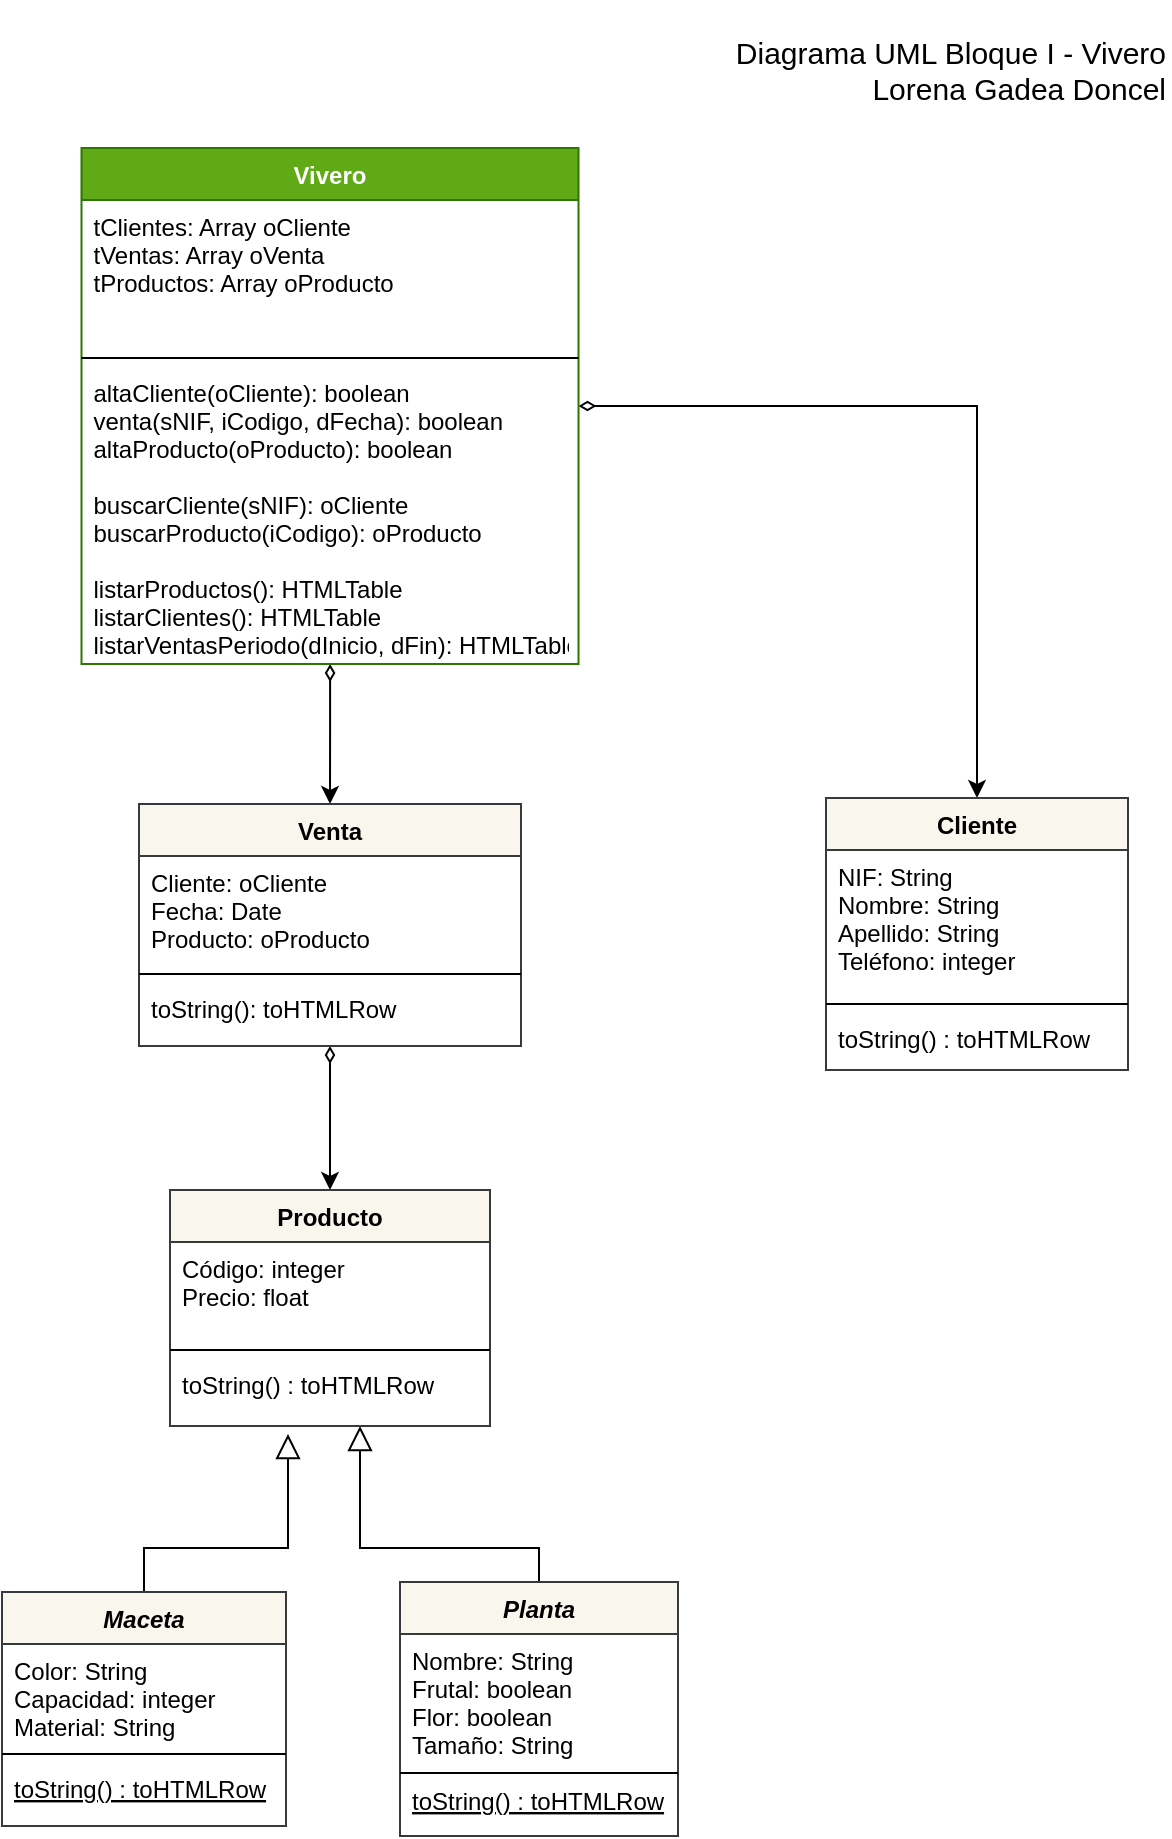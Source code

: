 <mxfile version="12.8.8" type="google"><diagram id="C5RBs43oDa-KdzZeNtuy" name="Page-1"><mxGraphModel dx="965" dy="457" grid="0" gridSize="10" guides="1" tooltips="1" connect="1" arrows="1" fold="1" page="1" pageScale="1" pageWidth="827" pageHeight="1169" background="none" math="0" shadow="0"><root><mxCell id="WIyWlLk6GJQsqaUBKTNV-0"/><mxCell id="WIyWlLk6GJQsqaUBKTNV-1" parent="WIyWlLk6GJQsqaUBKTNV-0"/><mxCell id="zkfFHV4jXpPFQw0GAbJ--12" value="" style="endArrow=block;endSize=10;endFill=0;shadow=0;strokeWidth=1;rounded=0;edgeStyle=elbowEdgeStyle;elbow=vertical;exitX=0.5;exitY=0;exitDx=0;exitDy=0;" parent="WIyWlLk6GJQsqaUBKTNV-1" source="zkfFHV4jXpPFQw0GAbJ--6" edge="1"><mxGeometry width="160" relative="1" as="geometry"><mxPoint x="167" y="560" as="sourcePoint"/><mxPoint x="344" y="749" as="targetPoint"/><Array as="points"><mxPoint x="247" y="806"/></Array></mxGeometry></mxCell><mxCell id="vfe4lOTsUlgTK9Lgla-3-11" style="endArrow=block;endSize=10;endFill=0;shadow=0;strokeWidth=1;rounded=0;edgeStyle=elbowEdgeStyle;elbow=vertical;exitX=0.5;exitY=0;exitDx=0;exitDy=0;" parent="WIyWlLk6GJQsqaUBKTNV-1" source="vfe4lOTsUlgTK9Lgla-3-6" edge="1"><mxGeometry relative="1" as="geometry"><mxPoint x="380" y="745" as="targetPoint"/><Array as="points"><mxPoint x="417" y="806"/></Array><mxPoint x="476" y="817" as="sourcePoint"/></mxGeometry></mxCell><mxCell id="vfe4lOTsUlgTK9Lgla-3-85" style="edgeStyle=elbowEdgeStyle;rounded=0;orthogonalLoop=1;jettySize=auto;elbow=vertical;html=1;entryX=0.5;entryY=0;entryDx=0;entryDy=0;startArrow=diamondThin;startFill=0;" parent="WIyWlLk6GJQsqaUBKTNV-1" source="vfe4lOTsUlgTK9Lgla-3-79" target="zkfFHV4jXpPFQw0GAbJ--0" edge="1"><mxGeometry relative="1" as="geometry"><mxPoint x="387" y="536" as="targetPoint"/><Array as="points"><mxPoint x="365" y="562"/></Array></mxGeometry></mxCell><mxCell id="zsPnLBw_7eC6PpQNSHLS-0" style="edgeStyle=orthogonalEdgeStyle;rounded=0;orthogonalLoop=1;jettySize=auto;html=1;entryX=0.5;entryY=0;entryDx=0;entryDy=0;startArrow=diamondThin;startFill=0;" parent="WIyWlLk6GJQsqaUBKTNV-1" source="vfe4lOTsUlgTK9Lgla-3-27" target="vfe4lOTsUlgTK9Lgla-3-21" edge="1"><mxGeometry relative="1" as="geometry"/></mxCell><mxCell id="zsPnLBw_7eC6PpQNSHLS-3" style="edgeStyle=orthogonalEdgeStyle;rounded=0;orthogonalLoop=1;jettySize=auto;html=1;entryX=0.5;entryY=0;entryDx=0;entryDy=0;startArrow=diamondThin;startFill=0;" parent="WIyWlLk6GJQsqaUBKTNV-1" source="vfe4lOTsUlgTK9Lgla-3-27" target="vfe4lOTsUlgTK9Lgla-3-79" edge="1"><mxGeometry relative="1" as="geometry"/></mxCell><mxCell id="vfe4lOTsUlgTK9Lgla-3-27" value="Vivero" style="swimlane;fontStyle=1;align=center;verticalAlign=top;childLayout=stackLayout;horizontal=1;startSize=26;horizontalStack=0;resizeParent=1;resizeLast=0;collapsible=1;marginBottom=0;rounded=0;shadow=0;strokeWidth=1;fillColor=#60a917;strokeColor=#2D7600;fontColor=#ffffff;gradientColor=none;swimlaneFillColor=none;" parent="WIyWlLk6GJQsqaUBKTNV-1" vertex="1"><mxGeometry x="240.75" y="106" width="248.5" height="258" as="geometry"><mxRectangle x="230" y="140" width="160" height="26" as="alternateBounds"/></mxGeometry></mxCell><mxCell id="vfe4lOTsUlgTK9Lgla-3-28" value="tClientes: Array oCliente&#10;tVentas: Array oVenta&#10;tProductos: Array oProducto&#10;&#10;" style="text;align=left;verticalAlign=top;spacingLeft=4;spacingRight=4;overflow=hidden;rotatable=0;points=[[0,0.5],[1,0.5]];portConstraint=eastwest;" parent="vfe4lOTsUlgTK9Lgla-3-27" vertex="1"><mxGeometry y="26" width="248.5" height="75" as="geometry"/></mxCell><mxCell id="vfe4lOTsUlgTK9Lgla-3-31" value="" style="line;html=1;strokeWidth=1;align=left;verticalAlign=middle;spacingTop=-1;spacingLeft=3;spacingRight=3;rotatable=0;labelPosition=right;points=[];portConstraint=eastwest;" parent="vfe4lOTsUlgTK9Lgla-3-27" vertex="1"><mxGeometry y="101" width="248.5" height="8" as="geometry"/></mxCell><mxCell id="vfe4lOTsUlgTK9Lgla-3-89" value="altaCliente(oCliente): boolean&#10;venta(sNIF, iCodigo, dFecha): boolean&#10;altaProducto(oProducto): boolean&#10;&#10;buscarCliente(sNIF): oCliente&#10;buscarProducto(iCodigo): oProducto&#10;&#10;listarProductos(): HTMLTable&#10;listarClientes(): HTMLTable&#10;listarVentasPeriodo(dInicio, dFin): HTMLTable&#10;&#10;&#10;" style="text;align=left;verticalAlign=top;spacingLeft=4;spacingRight=4;overflow=hidden;rotatable=0;points=[[0,0.5],[1,0.5]];portConstraint=eastwest;" parent="vfe4lOTsUlgTK9Lgla-3-27" vertex="1"><mxGeometry y="109" width="248.5" height="144" as="geometry"/></mxCell><mxCell id="vfe4lOTsUlgTK9Lgla-3-79" value="Venta" style="swimlane;fontStyle=1;align=center;verticalAlign=top;childLayout=stackLayout;horizontal=1;startSize=26;horizontalStack=0;resizeParent=1;resizeParentMax=0;resizeLast=0;collapsible=1;marginBottom=0;fillColor=#f9f7ed;strokeColor=#36393d;" parent="WIyWlLk6GJQsqaUBKTNV-1" vertex="1"><mxGeometry x="269.5" y="434" width="191" height="121" as="geometry"/></mxCell><mxCell id="vfe4lOTsUlgTK9Lgla-3-81" value="Cliente: oCliente&#10;Fecha: Date&#10;Producto: oProducto" style="text;align=left;verticalAlign=top;spacingLeft=4;spacingRight=4;overflow=hidden;rotatable=0;points=[[0,0.5],[1,0.5]];portConstraint=eastwest;rounded=0;shadow=0;html=0;" parent="vfe4lOTsUlgTK9Lgla-3-79" vertex="1"><mxGeometry y="26" width="191" height="55" as="geometry"/></mxCell><mxCell id="vfe4lOTsUlgTK9Lgla-3-83" value="" style="line;strokeWidth=1;fillColor=none;align=left;verticalAlign=middle;spacingTop=-1;spacingLeft=3;spacingRight=3;rotatable=0;labelPosition=right;points=[];portConstraint=eastwest;" parent="vfe4lOTsUlgTK9Lgla-3-79" vertex="1"><mxGeometry y="81" width="191" height="8" as="geometry"/></mxCell><mxCell id="vfe4lOTsUlgTK9Lgla-3-84" value="toString(): toHTMLRow" style="text;strokeColor=none;fillColor=none;align=left;verticalAlign=top;spacingLeft=4;spacingRight=4;overflow=hidden;rotatable=0;points=[[0,0.5],[1,0.5]];portConstraint=eastwest;" parent="vfe4lOTsUlgTK9Lgla-3-79" vertex="1"><mxGeometry y="89" width="191" height="32" as="geometry"/></mxCell><mxCell id="vfe4lOTsUlgTK9Lgla-3-21" value="Cliente" style="swimlane;fontStyle=1;align=center;verticalAlign=top;childLayout=stackLayout;horizontal=1;startSize=26;horizontalStack=0;resizeParent=1;resizeLast=0;collapsible=1;marginBottom=0;rounded=0;shadow=0;strokeWidth=1;fillColor=#f9f7ed;strokeColor=#36393d;" parent="WIyWlLk6GJQsqaUBKTNV-1" vertex="1"><mxGeometry x="613" y="431" width="151" height="136" as="geometry"><mxRectangle x="230" y="140" width="160" height="26" as="alternateBounds"/></mxGeometry></mxCell><mxCell id="vfe4lOTsUlgTK9Lgla-3-22" value="NIF: String&#10;Nombre: String&#10;Apellido: String&#10;Teléfono: integer" style="text;align=left;verticalAlign=top;spacingLeft=4;spacingRight=4;overflow=hidden;rotatable=0;points=[[0,0.5],[1,0.5]];portConstraint=eastwest;" parent="vfe4lOTsUlgTK9Lgla-3-21" vertex="1"><mxGeometry y="26" width="151" height="73" as="geometry"/></mxCell><mxCell id="vfe4lOTsUlgTK9Lgla-3-25" value="" style="line;html=1;strokeWidth=1;align=left;verticalAlign=middle;spacingTop=-1;spacingLeft=3;spacingRight=3;rotatable=0;labelPosition=right;points=[];portConstraint=eastwest;" parent="vfe4lOTsUlgTK9Lgla-3-21" vertex="1"><mxGeometry y="99" width="151" height="8" as="geometry"/></mxCell><mxCell id="vfe4lOTsUlgTK9Lgla-3-26" value="toString() : toHTMLRow" style="text;align=left;verticalAlign=top;spacingLeft=4;spacingRight=4;overflow=hidden;rotatable=0;points=[[0,0.5],[1,0.5]];portConstraint=eastwest;" parent="vfe4lOTsUlgTK9Lgla-3-21" vertex="1"><mxGeometry y="107" width="151" height="26" as="geometry"/></mxCell><mxCell id="zsPnLBw_7eC6PpQNSHLS-5" value="&lt;font style=&quot;font-size: 15px&quot;&gt;Diagrama UML Bloque I - Vivero&lt;br&gt;Lorena Gadea Doncel&lt;/font&gt;" style="text;html=1;strokeColor=none;fillColor=none;align=right;verticalAlign=middle;whiteSpace=wrap;rounded=0;" parent="WIyWlLk6GJQsqaUBKTNV-1" vertex="1"><mxGeometry x="539" y="32" width="246" height="69" as="geometry"/></mxCell><mxCell id="zkfFHV4jXpPFQw0GAbJ--0" value="Producto" style="swimlane;fontStyle=1;align=center;verticalAlign=top;childLayout=stackLayout;horizontal=1;startSize=26;horizontalStack=0;resizeParent=1;resizeLast=0;collapsible=1;marginBottom=0;rounded=0;shadow=0;strokeWidth=1;fillColor=#f9f7ed;strokeColor=#36393d;" parent="WIyWlLk6GJQsqaUBKTNV-1" vertex="1"><mxGeometry x="285" y="627" width="160" height="118" as="geometry"><mxRectangle x="230" y="140" width="160" height="26" as="alternateBounds"/></mxGeometry></mxCell><mxCell id="zkfFHV4jXpPFQw0GAbJ--1" value="Código: integer&#10;Precio: float&#10;" style="text;align=left;verticalAlign=top;spacingLeft=4;spacingRight=4;overflow=hidden;rotatable=0;points=[[0,0.5],[1,0.5]];portConstraint=eastwest;" parent="zkfFHV4jXpPFQw0GAbJ--0" vertex="1"><mxGeometry y="26" width="160" height="50" as="geometry"/></mxCell><mxCell id="zkfFHV4jXpPFQw0GAbJ--4" value="" style="line;html=1;strokeWidth=1;align=left;verticalAlign=middle;spacingTop=-1;spacingLeft=3;spacingRight=3;rotatable=0;labelPosition=right;points=[];portConstraint=eastwest;" parent="zkfFHV4jXpPFQw0GAbJ--0" vertex="1"><mxGeometry y="76" width="160" height="8" as="geometry"/></mxCell><mxCell id="zkfFHV4jXpPFQw0GAbJ--5" value="toString() : toHTMLRow" style="text;align=left;verticalAlign=top;spacingLeft=4;spacingRight=4;overflow=hidden;rotatable=0;points=[[0,0.5],[1,0.5]];portConstraint=eastwest;" parent="zkfFHV4jXpPFQw0GAbJ--0" vertex="1"><mxGeometry y="84" width="160" height="26" as="geometry"/></mxCell><mxCell id="zkfFHV4jXpPFQw0GAbJ--6" value="Maceta" style="swimlane;fontStyle=3;align=center;verticalAlign=top;childLayout=stackLayout;horizontal=1;startSize=26;horizontalStack=0;resizeParent=1;resizeLast=0;collapsible=1;marginBottom=0;rounded=0;shadow=0;strokeWidth=1;fillColor=#f9f7ed;strokeColor=#36393d;" parent="WIyWlLk6GJQsqaUBKTNV-1" vertex="1"><mxGeometry x="201" y="828" width="142" height="117" as="geometry"><mxRectangle x="130" y="380" width="160" height="26" as="alternateBounds"/></mxGeometry></mxCell><mxCell id="zkfFHV4jXpPFQw0GAbJ--7" value="Color: String&#10;Capacidad: integer &#10;Material: String" style="text;align=left;verticalAlign=top;spacingLeft=4;spacingRight=4;overflow=hidden;rotatable=0;points=[[0,0.5],[1,0.5]];portConstraint=eastwest;" parent="zkfFHV4jXpPFQw0GAbJ--6" vertex="1"><mxGeometry y="26" width="142" height="51" as="geometry"/></mxCell><mxCell id="zkfFHV4jXpPFQw0GAbJ--9" value="" style="line;html=1;strokeWidth=1;align=left;verticalAlign=middle;spacingTop=-1;spacingLeft=3;spacingRight=3;rotatable=0;labelPosition=right;points=[];portConstraint=eastwest;" parent="zkfFHV4jXpPFQw0GAbJ--6" vertex="1"><mxGeometry y="77" width="142" height="8" as="geometry"/></mxCell><mxCell id="zkfFHV4jXpPFQw0GAbJ--10" value="toString() : toHTMLRow" style="text;align=left;verticalAlign=top;spacingLeft=4;spacingRight=4;overflow=hidden;rotatable=0;points=[[0,0.5],[1,0.5]];portConstraint=eastwest;fontStyle=4" parent="zkfFHV4jXpPFQw0GAbJ--6" vertex="1"><mxGeometry y="85" width="142" height="26" as="geometry"/></mxCell><mxCell id="vfe4lOTsUlgTK9Lgla-3-6" value="Planta" style="swimlane;fontStyle=3;align=center;verticalAlign=top;childLayout=stackLayout;horizontal=1;startSize=26;horizontalStack=0;resizeParent=1;resizeLast=0;collapsible=1;marginBottom=0;rounded=0;shadow=0;strokeWidth=1;fillColor=#f9f7ed;strokeColor=#36393d;" parent="WIyWlLk6GJQsqaUBKTNV-1" vertex="1"><mxGeometry x="400" y="823" width="139" height="127" as="geometry"><mxRectangle x="130" y="380" width="160" height="26" as="alternateBounds"/></mxGeometry></mxCell><mxCell id="vfe4lOTsUlgTK9Lgla-3-7" value="Nombre: String&#10;Frutal: boolean&#10;Flor: boolean&#10;Tamaño: String" style="text;align=left;verticalAlign=top;spacingLeft=4;spacingRight=4;overflow=hidden;rotatable=0;points=[[0,0.5],[1,0.5]];portConstraint=eastwest;" parent="vfe4lOTsUlgTK9Lgla-3-6" vertex="1"><mxGeometry y="26" width="139" height="69" as="geometry"/></mxCell><mxCell id="vfe4lOTsUlgTK9Lgla-3-9" value="" style="line;html=1;strokeWidth=1;align=left;verticalAlign=middle;spacingTop=-1;spacingLeft=3;spacingRight=3;rotatable=0;labelPosition=right;points=[];portConstraint=eastwest;" parent="vfe4lOTsUlgTK9Lgla-3-6" vertex="1"><mxGeometry y="95" width="139" height="1" as="geometry"/></mxCell><mxCell id="vfe4lOTsUlgTK9Lgla-3-12" value="toString() : toHTMLRow" style="text;align=left;verticalAlign=top;spacingLeft=4;spacingRight=4;overflow=hidden;rotatable=0;points=[[0,0.5],[1,0.5]];portConstraint=eastwest;fontStyle=4" parent="vfe4lOTsUlgTK9Lgla-3-6" vertex="1"><mxGeometry y="96" width="139" height="26" as="geometry"/></mxCell></root></mxGraphModel></diagram></mxfile>
